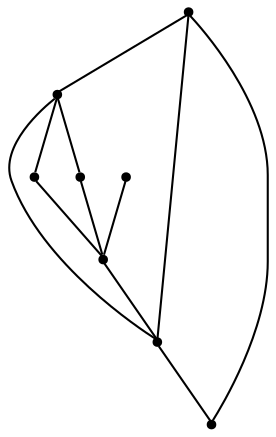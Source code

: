 graph {
  node [shape=point,comment="{\"directed\":false,\"doi\":\"10.1007/978-3-031-22203-0_32\",\"figure\":\"7 (2)\"}"]

  v0 [pos="1245.372293064327,487.2372904665914"]
  v1 [pos="999.7082021105937,487.31664783928943"]
  v2 [pos="860.9611361725649,486.10797400896524"]
  v3 [pos="649.8983329728485,395.11558959072204"]
  v4 [pos="622.8232113665113,487.81670102750854"]
  v5 [pos="1444.3789866221914,440.5138568367387"]
  v6 [pos="1083.6299383994583,440.5138568367387"]
  v7 [pos="722.8765979585306,440.5138568367387"]

  v4 -- v7 [id="-2",pos="622.8232113665113,487.81670102750854 677.7829669306889,485.60385121188983 677.7829669306889,485.60385121188983 677.7829669306889,485.60385121188983 722.8765979585306,440.5138568367387 722.8765979585306,440.5138568367387 722.8765979585306,440.5138568367387"]
  v0 -- v1 [id="-4",pos="1245.372293064327,487.2372904665914 1238.480580354228,486.41650123038426 1231.5503330630045,487.650037827315 1219.6192382503468,500.86863609371807 1207.683946602121,514.095596134568 1190.7480617861322,539.3076178448905 1167.2526501540985,551.9136445969613 1143.7529145096614,564.519671349032 1113.6940335796855,564.519671349032 1087.539863026867,551.0635096656418 1061.3856924740485,537.6073797760708 1039.136359475223,510.69925319342354 1022.5336779679711,497.32645490394935 1013.65076556752,490.17159557182276 1006.383069076593,486.8949088441438 999.7082021105937,487.31664783928943"]
  v3 -- v7 [id="-5",pos="649.8983329728485,395.11558959072204 677.7829669306889,395.4155960685981 677.7829669306889,395.4155960685981 677.7829669306889,395.4155960685981 722.8765979585306,440.5138568367387 722.8765979585306,440.5138568367387 722.8765979585306,440.5138568367387"]
  v7 -- v6 [id="-7",pos="722.8765979585306,440.5138568367387 767.9723274041562,395.4197292650929 767.9723274041562,395.4197292650929 767.9723274041562,395.4197292650929 1038.5362755774079,395.4197292650929 1038.5362755774079,395.4197292650929 1038.5362755774079,395.4197292650929 1083.6299383994583,440.5138568367387 1083.6299383994583,440.5138568367387 1083.6299383994583,440.5138568367387"]
  v1 -- v4 [id="-8",pos="999.7082021105937,487.31664783928943 994.0706712724982,485.7895508748352 988.8594948692873,487.3036557335823 983.5483185499812,490.06287076563837 972.1256767252361,496.005421716608 960.2362323261706,507.7154986439067 954.2936403386307,519.6589104102402 948.3468515155228,531.6023221765738 948.3468515155228,543.7749673792667 899.497465978981,553.1721711357752 850.6438200184534,562.5652099019699 752.9407885213842,569.1786740254852 700.3615607563542,556.3851273278323 647.7865298268922,543.5957774143124 640.3353026294697,511.3951881016718 632.6757597756687,496.28047004642 629.4471149164556,489.9058853729689 626.1806703747814,486.56962501201787 622.8232113665113,487.81670102750854"]
  v2 -- v7 [id="-10",pos="860.9611361725649,486.10797400896524 767.9723274041562,485.6079844083845 767.9723274041562,485.6079844083845 767.9723274041562,485.6079844083845 722.8765979585306,440.5138568367387 722.8765979585306,440.5138568367387 722.8765979585306,440.5138568367387"]
  v1 -- v2 [id="-11",pos="999.7082021105937,487.31664783928943 860.9611361725649,486.10797400896524 860.9611361725649,486.10797400896524 860.9611361725649,486.10797400896524"]
  v1 -- v6 [id="-12",pos="999.7082021105937,487.31664783928943 1038.5362755774079,485.6079844083845 1038.5362755774079,485.6079844083845 1038.5362755774079,485.6079844083845 1083.6299383994583,440.5138568367387 1083.6299383994583,440.5138568367387 1083.6299383994583,440.5138568367387"]
  v6 -- v5 [id="-14",pos="1083.6299383994583,440.5138568367387 1128.7256996392928,395.4197292650929 1128.7256996392928,395.4197292650929 1128.7256996392928,395.4197292650929 1399.2895842241269,395.4197292650929 1399.2895842241269,395.4197292650929 1399.2895842241269,395.4197292650929 1444.3789866221914,440.5138568367387 1444.3789866221914,440.5138568367387 1444.3789866221914,440.5138568367387"]
  v6 -- v0 [id="-15",pos="1083.6299383994583,440.5138568367387 1128.7256996392928,485.6079844083845 1128.7256996392928,485.6079844083845 1128.7256996392928,485.6079844083845 1245.372293064327,487.2372904665914 1245.372293064327,487.2372904665914 1245.372293064327,487.2372904665914"]
  v5 -- v0 [id="-18",pos="1444.3789866221914,440.5138568367387 1399.2895842241269,485.6079844083845 1399.2895842241269,485.6079844083845 1399.2895842241269,485.6079844083845 1245.372293064327,487.2372904665914 1245.372293064327,487.2372904665914 1245.372293064327,487.2372904665914"]
}